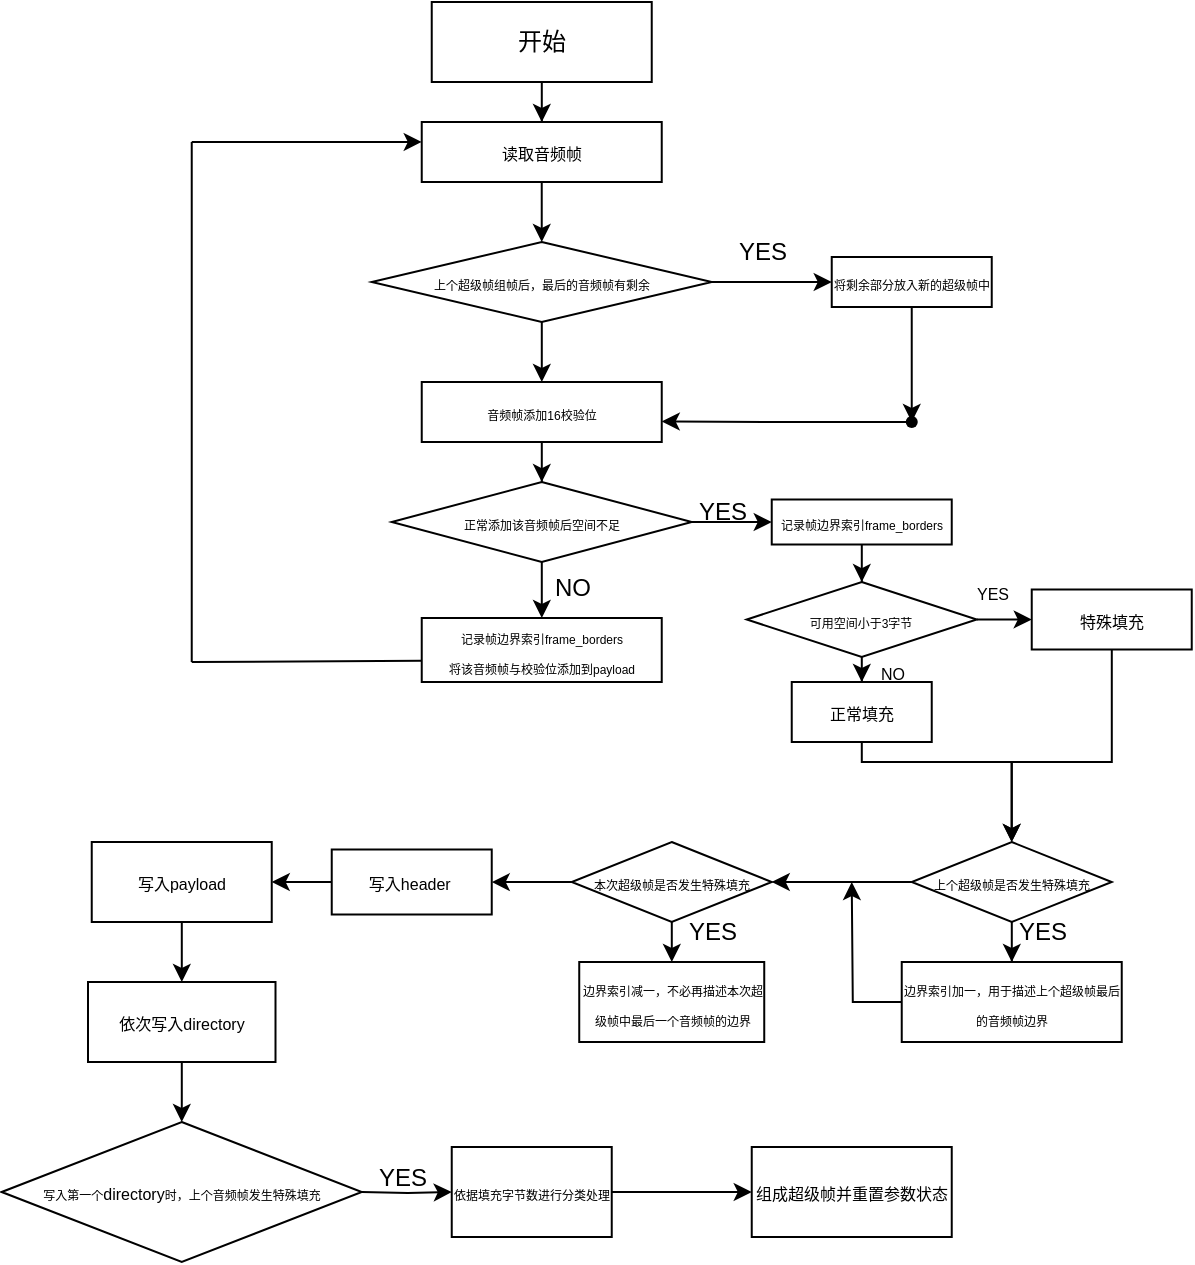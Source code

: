 <mxfile version="26.2.3">
  <diagram name="第 1 页" id="n6e04V7jjncT3Dm4Qbx1">
    <mxGraphModel dx="1189" dy="1775" grid="1" gridSize="10" guides="1" tooltips="1" connect="1" arrows="1" fold="1" page="1" pageScale="1" pageWidth="827" pageHeight="1169" math="0" shadow="0">
      <root>
        <mxCell id="0" />
        <mxCell id="1" parent="0" />
        <mxCell id="FQrFjegRPgmL6ipm70EM-15" value="" style="edgeStyle=orthogonalEdgeStyle;rounded=0;orthogonalLoop=1;jettySize=auto;html=1;" parent="1" source="H_5QPLYrO2WsYd4f-BC5-1" target="FQrFjegRPgmL6ipm70EM-16" edge="1">
          <mxGeometry relative="1" as="geometry">
            <mxPoint x="364.87" y="-1010" as="targetPoint" />
          </mxGeometry>
        </mxCell>
        <mxCell id="H_5QPLYrO2WsYd4f-BC5-1" value="开始" style="rounded=0;whiteSpace=wrap;html=1;" parent="1" vertex="1">
          <mxGeometry x="309.87" y="-1090" width="110" height="40" as="geometry" />
        </mxCell>
        <mxCell id="H_5QPLYrO2WsYd4f-BC5-11" value="" style="edgeStyle=orthogonalEdgeStyle;rounded=0;orthogonalLoop=1;jettySize=auto;html=1;" parent="1" source="H_5QPLYrO2WsYd4f-BC5-8" target="H_5QPLYrO2WsYd4f-BC5-10" edge="1">
          <mxGeometry relative="1" as="geometry" />
        </mxCell>
        <mxCell id="H_5QPLYrO2WsYd4f-BC5-14" value="" style="edgeStyle=orthogonalEdgeStyle;rounded=0;orthogonalLoop=1;jettySize=auto;html=1;" parent="1" source="H_5QPLYrO2WsYd4f-BC5-8" target="H_5QPLYrO2WsYd4f-BC5-13" edge="1">
          <mxGeometry relative="1" as="geometry" />
        </mxCell>
        <mxCell id="H_5QPLYrO2WsYd4f-BC5-8" value="&lt;font style=&quot;font-size: 6px;&quot;&gt;上个超级帧组帧后，最后的音频帧有剩余&lt;/font&gt;" style="rhombus;whiteSpace=wrap;html=1;rounded=0;" parent="1" vertex="1">
          <mxGeometry x="279.87" y="-970" width="170" height="40" as="geometry" />
        </mxCell>
        <mxCell id="H_5QPLYrO2WsYd4f-BC5-16" value="" style="edgeStyle=orthogonalEdgeStyle;rounded=0;orthogonalLoop=1;jettySize=auto;html=1;" parent="1" source="H_5QPLYrO2WsYd4f-BC5-10" target="H_5QPLYrO2WsYd4f-BC5-15" edge="1">
          <mxGeometry relative="1" as="geometry" />
        </mxCell>
        <mxCell id="H_5QPLYrO2WsYd4f-BC5-10" value="&lt;font style=&quot;font-size: 6px;&quot;&gt;将剩余部分放入新的超级帧中&lt;/font&gt;" style="whiteSpace=wrap;html=1;rounded=0;" parent="1" vertex="1">
          <mxGeometry x="509.87" y="-962.5" width="80" height="25" as="geometry" />
        </mxCell>
        <mxCell id="H_5QPLYrO2WsYd4f-BC5-12" value="YES" style="text;html=1;align=center;verticalAlign=middle;resizable=0;points=[];autosize=1;strokeColor=none;fillColor=none;" parent="1" vertex="1">
          <mxGeometry x="449.87" y="-980" width="50" height="30" as="geometry" />
        </mxCell>
        <mxCell id="H_5QPLYrO2WsYd4f-BC5-21" value="" style="edgeStyle=orthogonalEdgeStyle;rounded=0;orthogonalLoop=1;jettySize=auto;html=1;" parent="1" source="H_5QPLYrO2WsYd4f-BC5-13" target="H_5QPLYrO2WsYd4f-BC5-20" edge="1">
          <mxGeometry relative="1" as="geometry" />
        </mxCell>
        <mxCell id="H_5QPLYrO2WsYd4f-BC5-13" value="&lt;font style=&quot;font-size: 6px;&quot;&gt;音频帧添加16校验位&lt;/font&gt;" style="rounded=0;whiteSpace=wrap;html=1;" parent="1" vertex="1">
          <mxGeometry x="304.87" y="-900" width="120" height="30" as="geometry" />
        </mxCell>
        <mxCell id="H_5QPLYrO2WsYd4f-BC5-17" value="" style="edgeStyle=orthogonalEdgeStyle;rounded=0;orthogonalLoop=1;jettySize=auto;html=1;" parent="1" source="H_5QPLYrO2WsYd4f-BC5-15" edge="1">
          <mxGeometry relative="1" as="geometry">
            <mxPoint x="549.87" y="-880.25" as="sourcePoint" />
            <mxPoint x="424.87" y="-880.25" as="targetPoint" />
            <Array as="points" />
          </mxGeometry>
        </mxCell>
        <mxCell id="FQrFjegRPgmL6ipm70EM-2" value="" style="edgeStyle=orthogonalEdgeStyle;rounded=0;orthogonalLoop=1;jettySize=auto;html=1;" parent="1" source="H_5QPLYrO2WsYd4f-BC5-20" target="FQrFjegRPgmL6ipm70EM-1" edge="1">
          <mxGeometry relative="1" as="geometry" />
        </mxCell>
        <mxCell id="FQrFjegRPgmL6ipm70EM-5" value="" style="edgeStyle=orthogonalEdgeStyle;rounded=0;orthogonalLoop=1;jettySize=auto;html=1;" parent="1" source="H_5QPLYrO2WsYd4f-BC5-20" target="FQrFjegRPgmL6ipm70EM-4" edge="1">
          <mxGeometry relative="1" as="geometry" />
        </mxCell>
        <mxCell id="H_5QPLYrO2WsYd4f-BC5-20" value="&lt;font style=&quot;font-size: 6px;&quot;&gt;正常添加该音频帧后空间不足&lt;/font&gt;" style="rhombus;whiteSpace=wrap;html=1;rounded=0;" parent="1" vertex="1">
          <mxGeometry x="289.87" y="-850" width="150" height="40" as="geometry" />
        </mxCell>
        <mxCell id="H_5QPLYrO2WsYd4f-BC5-23" value="" style="edgeStyle=orthogonalEdgeStyle;rounded=0;orthogonalLoop=1;jettySize=auto;html=1;" parent="1" target="H_5QPLYrO2WsYd4f-BC5-15" edge="1">
          <mxGeometry relative="1" as="geometry">
            <mxPoint x="549.87" y="-880.25" as="sourcePoint" />
            <mxPoint x="424.87" y="-880.25" as="targetPoint" />
            <Array as="points" />
          </mxGeometry>
        </mxCell>
        <mxCell id="H_5QPLYrO2WsYd4f-BC5-15" value="" style="shape=waypoint;sketch=0;size=6;pointerEvents=1;points=[];fillColor=default;resizable=0;rotatable=0;perimeter=centerPerimeter;snapToPoint=1;rounded=0;" parent="1" vertex="1">
          <mxGeometry x="539.87" y="-890" width="20" height="20" as="geometry" />
        </mxCell>
        <mxCell id="FQrFjegRPgmL6ipm70EM-1" value="&lt;div&gt;&lt;span style=&quot;font-size: 6px; background-color: transparent; color: light-dark(rgb(0, 0, 0), rgb(255, 255, 255));&quot;&gt;记录帧边界索引frame_borders&lt;/span&gt;&lt;/div&gt;&lt;div&gt;&lt;span style=&quot;font-size: 6px; background-color: transparent; color: light-dark(rgb(0, 0, 0), rgb(255, 255, 255));&quot;&gt;将该音频帧与校验位添加到payload&lt;/span&gt;&lt;/div&gt;" style="rounded=0;whiteSpace=wrap;html=1;" parent="1" vertex="1">
          <mxGeometry x="304.87" y="-782" width="120" height="32" as="geometry" />
        </mxCell>
        <mxCell id="FQrFjegRPgmL6ipm70EM-3" value="NO" style="text;html=1;align=center;verticalAlign=middle;resizable=0;points=[];autosize=1;strokeColor=none;fillColor=none;" parent="1" vertex="1">
          <mxGeometry x="359.87" y="-812" width="40" height="30" as="geometry" />
        </mxCell>
        <mxCell id="FQrFjegRPgmL6ipm70EM-9" value="" style="edgeStyle=orthogonalEdgeStyle;rounded=0;orthogonalLoop=1;jettySize=auto;html=1;" parent="1" source="FQrFjegRPgmL6ipm70EM-4" target="FQrFjegRPgmL6ipm70EM-8" edge="1">
          <mxGeometry relative="1" as="geometry" />
        </mxCell>
        <mxCell id="FQrFjegRPgmL6ipm70EM-4" value="&lt;font style=&quot;font-size: 6px;&quot;&gt;记录帧边界索引&lt;/font&gt;&lt;span style=&quot;font-size: 6px;&quot;&gt;frame_borders&lt;/span&gt;" style="whiteSpace=wrap;html=1;rounded=0;" parent="1" vertex="1">
          <mxGeometry x="479.87" y="-841.25" width="90" height="22.5" as="geometry" />
        </mxCell>
        <mxCell id="FQrFjegRPgmL6ipm70EM-26" value="" style="edgeStyle=orthogonalEdgeStyle;rounded=0;orthogonalLoop=1;jettySize=auto;html=1;" parent="1" source="FQrFjegRPgmL6ipm70EM-8" target="FQrFjegRPgmL6ipm70EM-25" edge="1">
          <mxGeometry relative="1" as="geometry" />
        </mxCell>
        <mxCell id="FQrFjegRPgmL6ipm70EM-28" value="" style="edgeStyle=orthogonalEdgeStyle;rounded=0;orthogonalLoop=1;jettySize=auto;html=1;" parent="1" source="FQrFjegRPgmL6ipm70EM-8" target="FQrFjegRPgmL6ipm70EM-27" edge="1">
          <mxGeometry relative="1" as="geometry" />
        </mxCell>
        <mxCell id="FQrFjegRPgmL6ipm70EM-8" value="&lt;font style=&quot;font-size: 6px;&quot;&gt;可用空间小于3字节&lt;/font&gt;" style="rhombus;whiteSpace=wrap;html=1;rounded=0;" parent="1" vertex="1">
          <mxGeometry x="467.37" y="-800" width="115" height="37.5" as="geometry" />
        </mxCell>
        <mxCell id="FQrFjegRPgmL6ipm70EM-10" value="YES" style="text;html=1;align=center;verticalAlign=middle;resizable=0;points=[];autosize=1;strokeColor=none;fillColor=none;" parent="1" vertex="1">
          <mxGeometry x="429.87" y="-850" width="50" height="30" as="geometry" />
        </mxCell>
        <mxCell id="FQrFjegRPgmL6ipm70EM-16" value="&lt;font style=&quot;font-size: 8px;&quot;&gt;读取音频帧&lt;/font&gt;" style="rounded=0;whiteSpace=wrap;html=1;" parent="1" vertex="1">
          <mxGeometry x="304.87" y="-1030" width="120" height="30" as="geometry" />
        </mxCell>
        <mxCell id="FQrFjegRPgmL6ipm70EM-19" value="" style="endArrow=classic;html=1;rounded=0;exitX=0.5;exitY=1;exitDx=0;exitDy=0;entryX=0.5;entryY=0;entryDx=0;entryDy=0;" parent="1" source="FQrFjegRPgmL6ipm70EM-16" target="H_5QPLYrO2WsYd4f-BC5-8" edge="1">
          <mxGeometry width="50" height="50" relative="1" as="geometry">
            <mxPoint x="359.87" y="-950" as="sourcePoint" />
            <mxPoint x="409.87" y="-1000" as="targetPoint" />
          </mxGeometry>
        </mxCell>
        <mxCell id="FQrFjegRPgmL6ipm70EM-22" value="" style="endArrow=none;html=1;rounded=0;" parent="1" edge="1">
          <mxGeometry width="50" height="50" relative="1" as="geometry">
            <mxPoint x="189.87" y="-760" as="sourcePoint" />
            <mxPoint x="189.87" y="-1020" as="targetPoint" />
          </mxGeometry>
        </mxCell>
        <mxCell id="FQrFjegRPgmL6ipm70EM-23" value="" style="endArrow=classic;html=1;rounded=0;entryX=0;entryY=0.333;entryDx=0;entryDy=0;entryPerimeter=0;" parent="1" target="FQrFjegRPgmL6ipm70EM-16" edge="1">
          <mxGeometry width="50" height="50" relative="1" as="geometry">
            <mxPoint x="189.87" y="-1020" as="sourcePoint" />
            <mxPoint x="409.87" y="-920" as="targetPoint" />
          </mxGeometry>
        </mxCell>
        <mxCell id="FQrFjegRPgmL6ipm70EM-24" value="" style="endArrow=none;html=1;rounded=0;exitX=0;exitY=0.669;exitDx=0;exitDy=0;exitPerimeter=0;" parent="1" source="FQrFjegRPgmL6ipm70EM-1" edge="1">
          <mxGeometry width="50" height="50" relative="1" as="geometry">
            <mxPoint x="304.87" y="-762.172" as="sourcePoint" />
            <mxPoint x="189.87" y="-760" as="targetPoint" />
          </mxGeometry>
        </mxCell>
        <mxCell id="FQrFjegRPgmL6ipm70EM-31" value="" style="edgeStyle=orthogonalEdgeStyle;rounded=0;orthogonalLoop=1;jettySize=auto;html=1;" parent="1" source="FQrFjegRPgmL6ipm70EM-25" target="FQrFjegRPgmL6ipm70EM-29" edge="1">
          <mxGeometry relative="1" as="geometry">
            <Array as="points">
              <mxPoint x="524.87" y="-710" />
              <mxPoint x="599.87" y="-710" />
            </Array>
          </mxGeometry>
        </mxCell>
        <mxCell id="FQrFjegRPgmL6ipm70EM-25" value="&lt;font style=&quot;font-size: 8px;&quot;&gt;正常填充&lt;/font&gt;" style="whiteSpace=wrap;html=1;rounded=0;" parent="1" vertex="1">
          <mxGeometry x="489.87" y="-750" width="70" height="30" as="geometry" />
        </mxCell>
        <mxCell id="FQrFjegRPgmL6ipm70EM-30" value="" style="edgeStyle=orthogonalEdgeStyle;rounded=0;orthogonalLoop=1;jettySize=auto;html=1;" parent="1" source="FQrFjegRPgmL6ipm70EM-27" target="FQrFjegRPgmL6ipm70EM-29" edge="1">
          <mxGeometry relative="1" as="geometry">
            <Array as="points">
              <mxPoint x="649.87" y="-710" />
              <mxPoint x="599.87" y="-710" />
            </Array>
          </mxGeometry>
        </mxCell>
        <mxCell id="FQrFjegRPgmL6ipm70EM-27" value="&lt;font style=&quot;font-size: 8px;&quot;&gt;特殊填充&lt;/font&gt;" style="whiteSpace=wrap;html=1;rounded=0;" parent="1" vertex="1">
          <mxGeometry x="609.87" y="-796.25" width="80" height="30" as="geometry" />
        </mxCell>
        <mxCell id="FQrFjegRPgmL6ipm70EM-37" value="" style="edgeStyle=orthogonalEdgeStyle;rounded=0;orthogonalLoop=1;jettySize=auto;html=1;" parent="1" source="FQrFjegRPgmL6ipm70EM-29" target="FQrFjegRPgmL6ipm70EM-36" edge="1">
          <mxGeometry relative="1" as="geometry" />
        </mxCell>
        <mxCell id="FQrFjegRPgmL6ipm70EM-41" value="" style="edgeStyle=orthogonalEdgeStyle;rounded=0;orthogonalLoop=1;jettySize=auto;html=1;" parent="1" source="FQrFjegRPgmL6ipm70EM-29" target="FQrFjegRPgmL6ipm70EM-40" edge="1">
          <mxGeometry relative="1" as="geometry" />
        </mxCell>
        <mxCell id="FQrFjegRPgmL6ipm70EM-29" value="&lt;font style=&quot;font-size: 6px;&quot;&gt;上个超级帧是否发生特殊填充&lt;/font&gt;" style="rhombus;whiteSpace=wrap;html=1;rounded=0;" parent="1" vertex="1">
          <mxGeometry x="549.87" y="-670" width="100" height="40" as="geometry" />
        </mxCell>
        <mxCell id="FQrFjegRPgmL6ipm70EM-42" style="edgeStyle=orthogonalEdgeStyle;rounded=0;orthogonalLoop=1;jettySize=auto;html=1;" parent="1" source="FQrFjegRPgmL6ipm70EM-36" edge="1">
          <mxGeometry relative="1" as="geometry">
            <mxPoint x="519.87" y="-650" as="targetPoint" />
          </mxGeometry>
        </mxCell>
        <mxCell id="FQrFjegRPgmL6ipm70EM-36" value="&lt;span style=&quot;font-size: 6px;&quot;&gt;边界索引加一，用于描述上个超级帧最后的音频帧边界&lt;/span&gt;" style="whiteSpace=wrap;html=1;rounded=0;" parent="1" vertex="1">
          <mxGeometry x="544.87" y="-610" width="110" height="40" as="geometry" />
        </mxCell>
        <mxCell id="FQrFjegRPgmL6ipm70EM-38" value="&lt;font style=&quot;font-size: 6px;&quot;&gt;边界索引减一，不必再描述本次超级帧中最后一个音频帧的边界&lt;/font&gt;" style="whiteSpace=wrap;html=1;rounded=0;" parent="1" vertex="1">
          <mxGeometry x="383.62" y="-610" width="92.5" height="40" as="geometry" />
        </mxCell>
        <mxCell id="FQrFjegRPgmL6ipm70EM-43" value="" style="edgeStyle=orthogonalEdgeStyle;rounded=0;orthogonalLoop=1;jettySize=auto;html=1;" parent="1" source="FQrFjegRPgmL6ipm70EM-40" target="FQrFjegRPgmL6ipm70EM-38" edge="1">
          <mxGeometry relative="1" as="geometry" />
        </mxCell>
        <mxCell id="FQrFjegRPgmL6ipm70EM-47" value="" style="edgeStyle=orthogonalEdgeStyle;rounded=0;orthogonalLoop=1;jettySize=auto;html=1;" parent="1" source="FQrFjegRPgmL6ipm70EM-40" target="FQrFjegRPgmL6ipm70EM-46" edge="1">
          <mxGeometry relative="1" as="geometry" />
        </mxCell>
        <mxCell id="FQrFjegRPgmL6ipm70EM-40" value="&lt;span style=&quot;font-size: 6px;&quot;&gt;本次超级帧是否发生特殊填充&lt;/span&gt;" style="rhombus;whiteSpace=wrap;html=1;rounded=0;" parent="1" vertex="1">
          <mxGeometry x="379.87" y="-670" width="100" height="40" as="geometry" />
        </mxCell>
        <mxCell id="FQrFjegRPgmL6ipm70EM-44" value="YES" style="text;html=1;align=center;verticalAlign=middle;resizable=0;points=[];autosize=1;strokeColor=none;fillColor=none;" parent="1" vertex="1">
          <mxGeometry x="589.87" y="-640" width="50" height="30" as="geometry" />
        </mxCell>
        <mxCell id="FQrFjegRPgmL6ipm70EM-45" value="YES" style="text;html=1;align=center;verticalAlign=middle;resizable=0;points=[];autosize=1;strokeColor=none;fillColor=none;" parent="1" vertex="1">
          <mxGeometry x="424.87" y="-640" width="50" height="30" as="geometry" />
        </mxCell>
        <mxCell id="FQrFjegRPgmL6ipm70EM-49" value="" style="edgeStyle=orthogonalEdgeStyle;rounded=0;orthogonalLoop=1;jettySize=auto;html=1;" parent="1" source="FQrFjegRPgmL6ipm70EM-46" target="FQrFjegRPgmL6ipm70EM-48" edge="1">
          <mxGeometry relative="1" as="geometry" />
        </mxCell>
        <mxCell id="FQrFjegRPgmL6ipm70EM-46" value="&lt;font style=&quot;font-size: 8px;&quot;&gt;写入header&amp;nbsp;&lt;/font&gt;" style="whiteSpace=wrap;html=1;rounded=0;" parent="1" vertex="1">
          <mxGeometry x="259.87" y="-666.25" width="80" height="32.5" as="geometry" />
        </mxCell>
        <mxCell id="FQrFjegRPgmL6ipm70EM-51" value="" style="edgeStyle=orthogonalEdgeStyle;rounded=0;orthogonalLoop=1;jettySize=auto;html=1;" parent="1" source="FQrFjegRPgmL6ipm70EM-48" target="FQrFjegRPgmL6ipm70EM-50" edge="1">
          <mxGeometry relative="1" as="geometry" />
        </mxCell>
        <mxCell id="FQrFjegRPgmL6ipm70EM-48" value="&lt;font style=&quot;font-size: 8px;&quot;&gt;写入payload&lt;/font&gt;" style="whiteSpace=wrap;html=1;rounded=0;" parent="1" vertex="1">
          <mxGeometry x="139.87" y="-670" width="90" height="40" as="geometry" />
        </mxCell>
        <mxCell id="FQrFjegRPgmL6ipm70EM-53" value="" style="edgeStyle=orthogonalEdgeStyle;rounded=0;orthogonalLoop=1;jettySize=auto;html=1;" parent="1" source="FQrFjegRPgmL6ipm70EM-50" edge="1">
          <mxGeometry relative="1" as="geometry">
            <mxPoint x="184.87" y="-530" as="targetPoint" />
          </mxGeometry>
        </mxCell>
        <mxCell id="FQrFjegRPgmL6ipm70EM-50" value="&lt;font style=&quot;font-size: 8px;&quot;&gt;依次写入directory&lt;/font&gt;" style="whiteSpace=wrap;html=1;rounded=0;" parent="1" vertex="1">
          <mxGeometry x="138" y="-600" width="93.75" height="40" as="geometry" />
        </mxCell>
        <mxCell id="FQrFjegRPgmL6ipm70EM-55" value="" style="edgeStyle=orthogonalEdgeStyle;rounded=0;orthogonalLoop=1;jettySize=auto;html=1;" parent="1" target="FQrFjegRPgmL6ipm70EM-54" edge="1">
          <mxGeometry relative="1" as="geometry">
            <mxPoint x="274.87" y="-495" as="sourcePoint" />
          </mxGeometry>
        </mxCell>
        <mxCell id="FQrFjegRPgmL6ipm70EM-52" value="&lt;font style=&quot;font-size: 6px;&quot;&gt;写入第一个&lt;span style=&quot;font-size: 8px;&quot;&gt;directory&lt;/span&gt;时，上个音频帧发生特殊填充&lt;/font&gt;" style="rhombus;whiteSpace=wrap;html=1;rounded=0;" parent="1" vertex="1">
          <mxGeometry x="94.87" y="-530" width="180" height="70" as="geometry" />
        </mxCell>
        <mxCell id="FQrFjegRPgmL6ipm70EM-66" value="" style="edgeStyle=orthogonalEdgeStyle;rounded=0;orthogonalLoop=1;jettySize=auto;html=1;" parent="1" source="FQrFjegRPgmL6ipm70EM-54" target="FQrFjegRPgmL6ipm70EM-65" edge="1">
          <mxGeometry relative="1" as="geometry" />
        </mxCell>
        <mxCell id="FQrFjegRPgmL6ipm70EM-54" value="&lt;font style=&quot;font-size: 6px;&quot;&gt;依据填充字节数进行分类处理&lt;/font&gt;" style="whiteSpace=wrap;html=1;rounded=0;" parent="1" vertex="1">
          <mxGeometry x="319.87" y="-517.5" width="80" height="45" as="geometry" />
        </mxCell>
        <mxCell id="FQrFjegRPgmL6ipm70EM-62" value="&lt;font style=&quot;font-size: 8px;&quot;&gt;YES&lt;/font&gt;" style="text;html=1;align=center;verticalAlign=middle;resizable=0;points=[];autosize=1;strokeColor=none;fillColor=none;" parent="1" vertex="1">
          <mxGeometry x="569.87" y="-810" width="40" height="30" as="geometry" />
        </mxCell>
        <mxCell id="FQrFjegRPgmL6ipm70EM-63" value="&lt;font style=&quot;font-size: 8px;&quot;&gt;NO&lt;/font&gt;" style="text;html=1;align=center;verticalAlign=middle;resizable=0;points=[];autosize=1;strokeColor=none;fillColor=none;" parent="1" vertex="1">
          <mxGeometry x="519.87" y="-770" width="40" height="30" as="geometry" />
        </mxCell>
        <mxCell id="FQrFjegRPgmL6ipm70EM-64" value="YES" style="text;html=1;align=center;verticalAlign=middle;resizable=0;points=[];autosize=1;strokeColor=none;fillColor=none;" parent="1" vertex="1">
          <mxGeometry x="269.87" y="-517.5" width="50" height="30" as="geometry" />
        </mxCell>
        <mxCell id="FQrFjegRPgmL6ipm70EM-65" value="&lt;font style=&quot;font-size: 8px;&quot;&gt;组成超级帧并重置参数状态&lt;/font&gt;" style="whiteSpace=wrap;html=1;rounded=0;" parent="1" vertex="1">
          <mxGeometry x="469.87" y="-517.5" width="100" height="45" as="geometry" />
        </mxCell>
      </root>
    </mxGraphModel>
  </diagram>
</mxfile>
